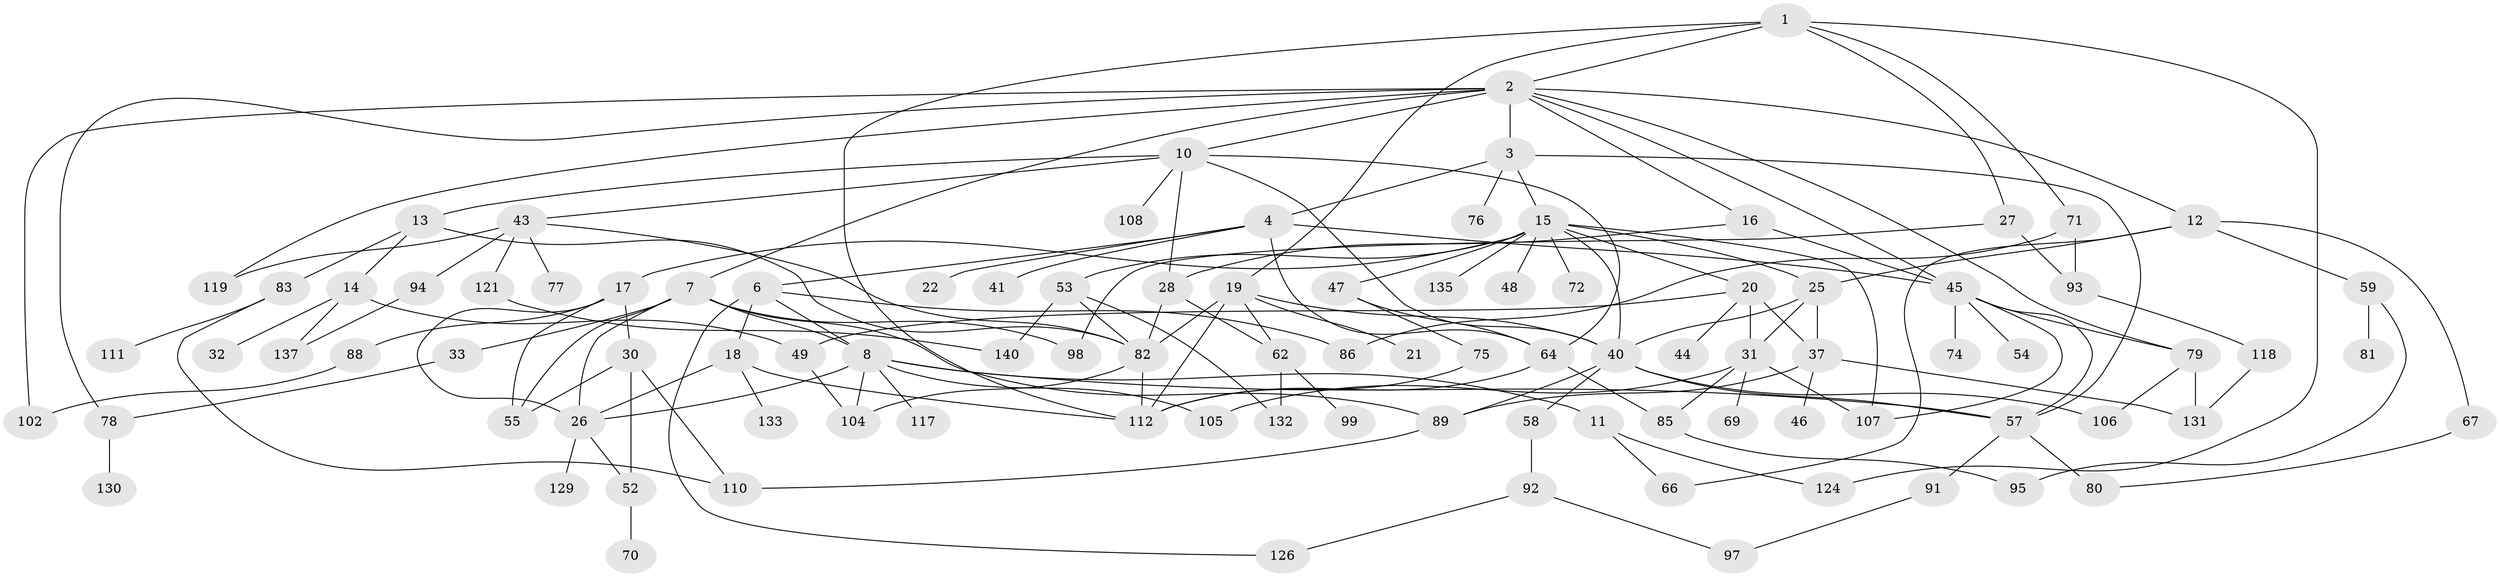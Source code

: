 // Generated by graph-tools (version 1.1) at 2025/51/02/27/25 19:51:39]
// undirected, 98 vertices, 158 edges
graph export_dot {
graph [start="1"]
  node [color=gray90,style=filled];
  1 [super="+39"];
  2 [super="+9"];
  3 [super="+73"];
  4 [super="+5"];
  6 [super="+90"];
  7 [super="+24"];
  8 [super="+38"];
  10 [super="+42"];
  11 [super="+61"];
  12 [super="+56"];
  13;
  14;
  15 [super="+103"];
  16;
  17 [super="+34"];
  18;
  19 [super="+100"];
  20 [super="+23"];
  21 [super="+29"];
  22;
  25 [super="+36"];
  26 [super="+122"];
  27;
  28 [super="+35"];
  30;
  31 [super="+68"];
  32 [super="+136"];
  33 [super="+84"];
  37;
  40 [super="+123"];
  41;
  43 [super="+51"];
  44;
  45 [super="+113"];
  46;
  47;
  48;
  49 [super="+50"];
  52 [super="+63"];
  53;
  54;
  55;
  57 [super="+60"];
  58;
  59 [super="+96"];
  62;
  64 [super="+65"];
  66;
  67;
  69 [super="+114"];
  70;
  71 [super="+120"];
  72;
  74;
  75;
  76;
  77;
  78;
  79;
  80;
  81;
  82 [super="+109"];
  83 [super="+128"];
  85 [super="+87"];
  86;
  88 [super="+127"];
  89 [super="+115"];
  91;
  92;
  93;
  94 [super="+125"];
  95 [super="+101"];
  97 [super="+116"];
  98;
  99;
  102;
  104;
  105;
  106;
  107 [super="+138"];
  108;
  110 [super="+134"];
  111;
  112 [super="+139"];
  117;
  118;
  119;
  121;
  124;
  126;
  129;
  130;
  131;
  132;
  133;
  135;
  137;
  140;
  1 -- 2;
  1 -- 19;
  1 -- 27;
  1 -- 124;
  1 -- 71;
  1 -- 112;
  2 -- 3;
  2 -- 7;
  2 -- 10;
  2 -- 16;
  2 -- 78;
  2 -- 79;
  2 -- 102;
  2 -- 12;
  2 -- 45;
  2 -- 119;
  3 -- 4;
  3 -- 15;
  3 -- 57;
  3 -- 76;
  4 -- 41;
  4 -- 64;
  4 -- 45;
  4 -- 6;
  4 -- 22;
  6 -- 18;
  6 -- 8;
  6 -- 86;
  6 -- 126;
  7 -- 8;
  7 -- 55;
  7 -- 98;
  7 -- 33;
  7 -- 89;
  7 -- 26;
  8 -- 11;
  8 -- 105;
  8 -- 104;
  8 -- 117;
  8 -- 26;
  8 -- 57;
  10 -- 13;
  10 -- 28;
  10 -- 43;
  10 -- 64;
  10 -- 40;
  10 -- 108;
  11 -- 66;
  11 -- 124;
  12 -- 25;
  12 -- 59;
  12 -- 66;
  12 -- 67;
  13 -- 14;
  13 -- 83;
  13 -- 82;
  14 -- 32;
  14 -- 49;
  14 -- 137;
  15 -- 17;
  15 -- 20;
  15 -- 47;
  15 -- 48;
  15 -- 53;
  15 -- 72;
  15 -- 135;
  15 -- 25;
  15 -- 40;
  15 -- 107;
  16 -- 45;
  16 -- 28;
  17 -- 26;
  17 -- 30;
  17 -- 88;
  17 -- 55;
  18 -- 133;
  18 -- 26;
  18 -- 112;
  19 -- 21;
  19 -- 62;
  19 -- 40;
  19 -- 82;
  19 -- 112;
  20 -- 31;
  20 -- 37;
  20 -- 44;
  20 -- 49;
  25 -- 31 [weight=2];
  25 -- 40;
  25 -- 37;
  26 -- 52;
  26 -- 129;
  27 -- 93;
  27 -- 98;
  28 -- 62;
  28 -- 82;
  30 -- 110;
  30 -- 55;
  30 -- 52;
  31 -- 107;
  31 -- 85;
  31 -- 69;
  31 -- 105;
  33 -- 78;
  37 -- 46;
  37 -- 89;
  37 -- 131;
  40 -- 58;
  40 -- 106;
  40 -- 89;
  40 -- 57;
  43 -- 119;
  43 -- 82;
  43 -- 121;
  43 -- 77;
  43 -- 94;
  45 -- 54;
  45 -- 57;
  45 -- 74;
  45 -- 79;
  45 -- 107;
  47 -- 64;
  47 -- 75;
  49 -- 104;
  52 -- 70;
  53 -- 132;
  53 -- 140;
  53 -- 82;
  57 -- 91;
  57 -- 80;
  58 -- 92;
  59 -- 81;
  59 -- 95;
  62 -- 99;
  62 -- 132;
  64 -- 112;
  64 -- 85;
  67 -- 80;
  71 -- 86;
  71 -- 93;
  75 -- 112;
  78 -- 130;
  79 -- 106;
  79 -- 131;
  82 -- 104;
  82 -- 112;
  83 -- 111;
  83 -- 110;
  85 -- 95;
  88 -- 102;
  89 -- 110;
  91 -- 97;
  92 -- 126;
  92 -- 97;
  93 -- 118;
  94 -- 137;
  118 -- 131;
  121 -- 140;
}
